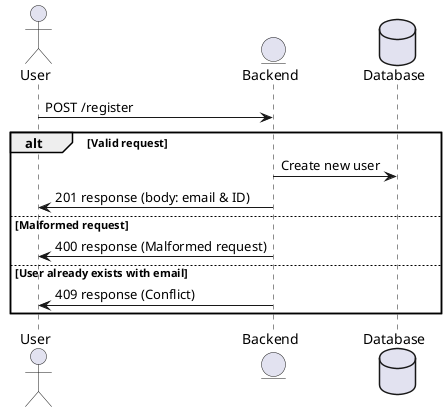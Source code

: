 @startuml
actor User as user
entity Backend as backend
database Database as database


user -> backend: POST /register
alt Valid request 
    backend -> database: Create new user
    backend -> user: 201 response (body: email & ID)

else Malformed request
    backend -> user: 400 response (Malformed request)

else User already exists with email
    backend -> user: 409 response (Conflict)
end
@enduml